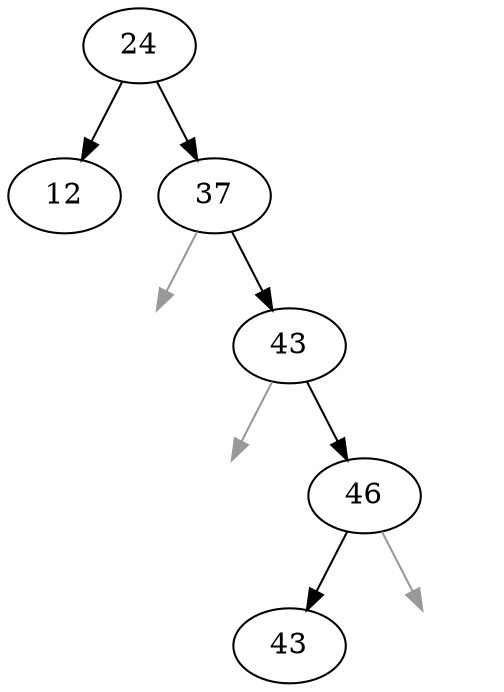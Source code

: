 digraph h {
aaaab[label="24"]
aaaac[label="12"]
aaaad[label="37"]
aaabc[label=" ",color="#FFFFFF"]
aaabd[label="43"]
aaaca[label=" ",color="#FFFFFF"]
aaacb[label="46"]
aaacc[label="43"]
aaacd[label=" ",color="#FFFFFF"]
aaaab->aaaac
aaaab->aaaad
aaaad->aaabc[color="#999999"]
aaaad->aaabd
aaabd->aaaca[color="#999999"]
aaabd->aaacb
aaacb->aaacc
aaacb->aaacd[color="#999999"]
}
